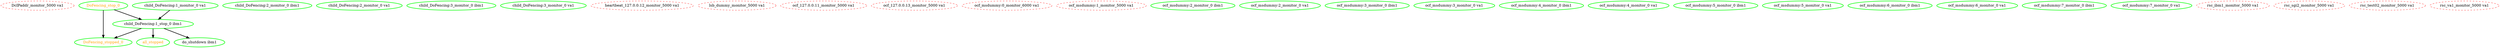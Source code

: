  digraph "g" {
"DcIPaddr_monitor_5000 va1" [ style=dashed color="red" fontcolor="black" ]
"DoFencing_stop_0" -> "DoFencing_stopped_0" [ style = bold]
"DoFencing_stop_0" -> "child_DoFencing:1_stop_0 ibm1" [ style = bold]
"DoFencing_stop_0" [ style=bold color="green" fontcolor="orange" ]
"DoFencing_stopped_0" [ style=bold color="green" fontcolor="orange" ]
"all_stopped" [ style=bold color="green" fontcolor="orange"]
"child_DoFencing:1_monitor_0 va1" -> "child_DoFencing:1_stop_0 ibm1" [ style = bold]
"child_DoFencing:1_monitor_0 va1" [ style=bold color="green" fontcolor="black" ]
"child_DoFencing:1_stop_0 ibm1" -> "DoFencing_stopped_0" [ style = bold]
"child_DoFencing:1_stop_0 ibm1" -> "all_stopped" [ style = bold]
"child_DoFencing:1_stop_0 ibm1" -> "do_shutdown ibm1" [ style = bold]
"child_DoFencing:1_stop_0 ibm1" [ style=bold color="green" fontcolor="black" ]
"child_DoFencing:2_monitor_0 ibm1" [ style=bold color="green" fontcolor="black" ]
"child_DoFencing:2_monitor_0 va1" [ style=bold color="green" fontcolor="black" ]
"child_DoFencing:3_monitor_0 ibm1" [ style=bold color="green" fontcolor="black" ]
"child_DoFencing:3_monitor_0 va1" [ style=bold color="green" fontcolor="black" ]
"do_shutdown ibm1" [ style=bold color="green" fontcolor="black" ]
"heartbeat_127.0.0.12_monitor_5000 va1" [ style=dashed color="red" fontcolor="black" ]
"lsb_dummy_monitor_5000 va1" [ style=dashed color="red" fontcolor="black" ]
"ocf_127.0.0.11_monitor_5000 va1" [ style=dashed color="red" fontcolor="black" ]
"ocf_127.0.0.13_monitor_5000 va1" [ style=dashed color="red" fontcolor="black" ]
"ocf_msdummy:0_monitor_6000 va1" [ style=dashed color="red" fontcolor="black"]
"ocf_msdummy:1_monitor_5000 va1" [ style=dashed color="red" fontcolor="black" ]
"ocf_msdummy:2_monitor_0 ibm1" [ style=bold color="green" fontcolor="black" ]
"ocf_msdummy:2_monitor_0 va1" [ style=bold color="green" fontcolor="black" ]
"ocf_msdummy:3_monitor_0 ibm1" [ style=bold color="green" fontcolor="black" ]
"ocf_msdummy:3_monitor_0 va1" [ style=bold color="green" fontcolor="black" ]
"ocf_msdummy:4_monitor_0 ibm1" [ style=bold color="green" fontcolor="black" ]
"ocf_msdummy:4_monitor_0 va1" [ style=bold color="green" fontcolor="black" ]
"ocf_msdummy:5_monitor_0 ibm1" [ style=bold color="green" fontcolor="black" ]
"ocf_msdummy:5_monitor_0 va1" [ style=bold color="green" fontcolor="black" ]
"ocf_msdummy:6_monitor_0 ibm1" [ style=bold color="green" fontcolor="black" ]
"ocf_msdummy:6_monitor_0 va1" [ style=bold color="green" fontcolor="black" ]
"ocf_msdummy:7_monitor_0 ibm1" [ style=bold color="green" fontcolor="black" ]
"ocf_msdummy:7_monitor_0 va1" [ style=bold color="green" fontcolor="black" ]
"rsc_ibm1_monitor_5000 va1" [ style=dashed color="red" fontcolor="black" ]
"rsc_sgi2_monitor_5000 va1" [ style=dashed color="red" fontcolor="black" ]
"rsc_test02_monitor_5000 va1" [ style=dashed color="red" fontcolor="black" ]
"rsc_va1_monitor_5000 va1" [ style=dashed color="red" fontcolor="black" ]
}
